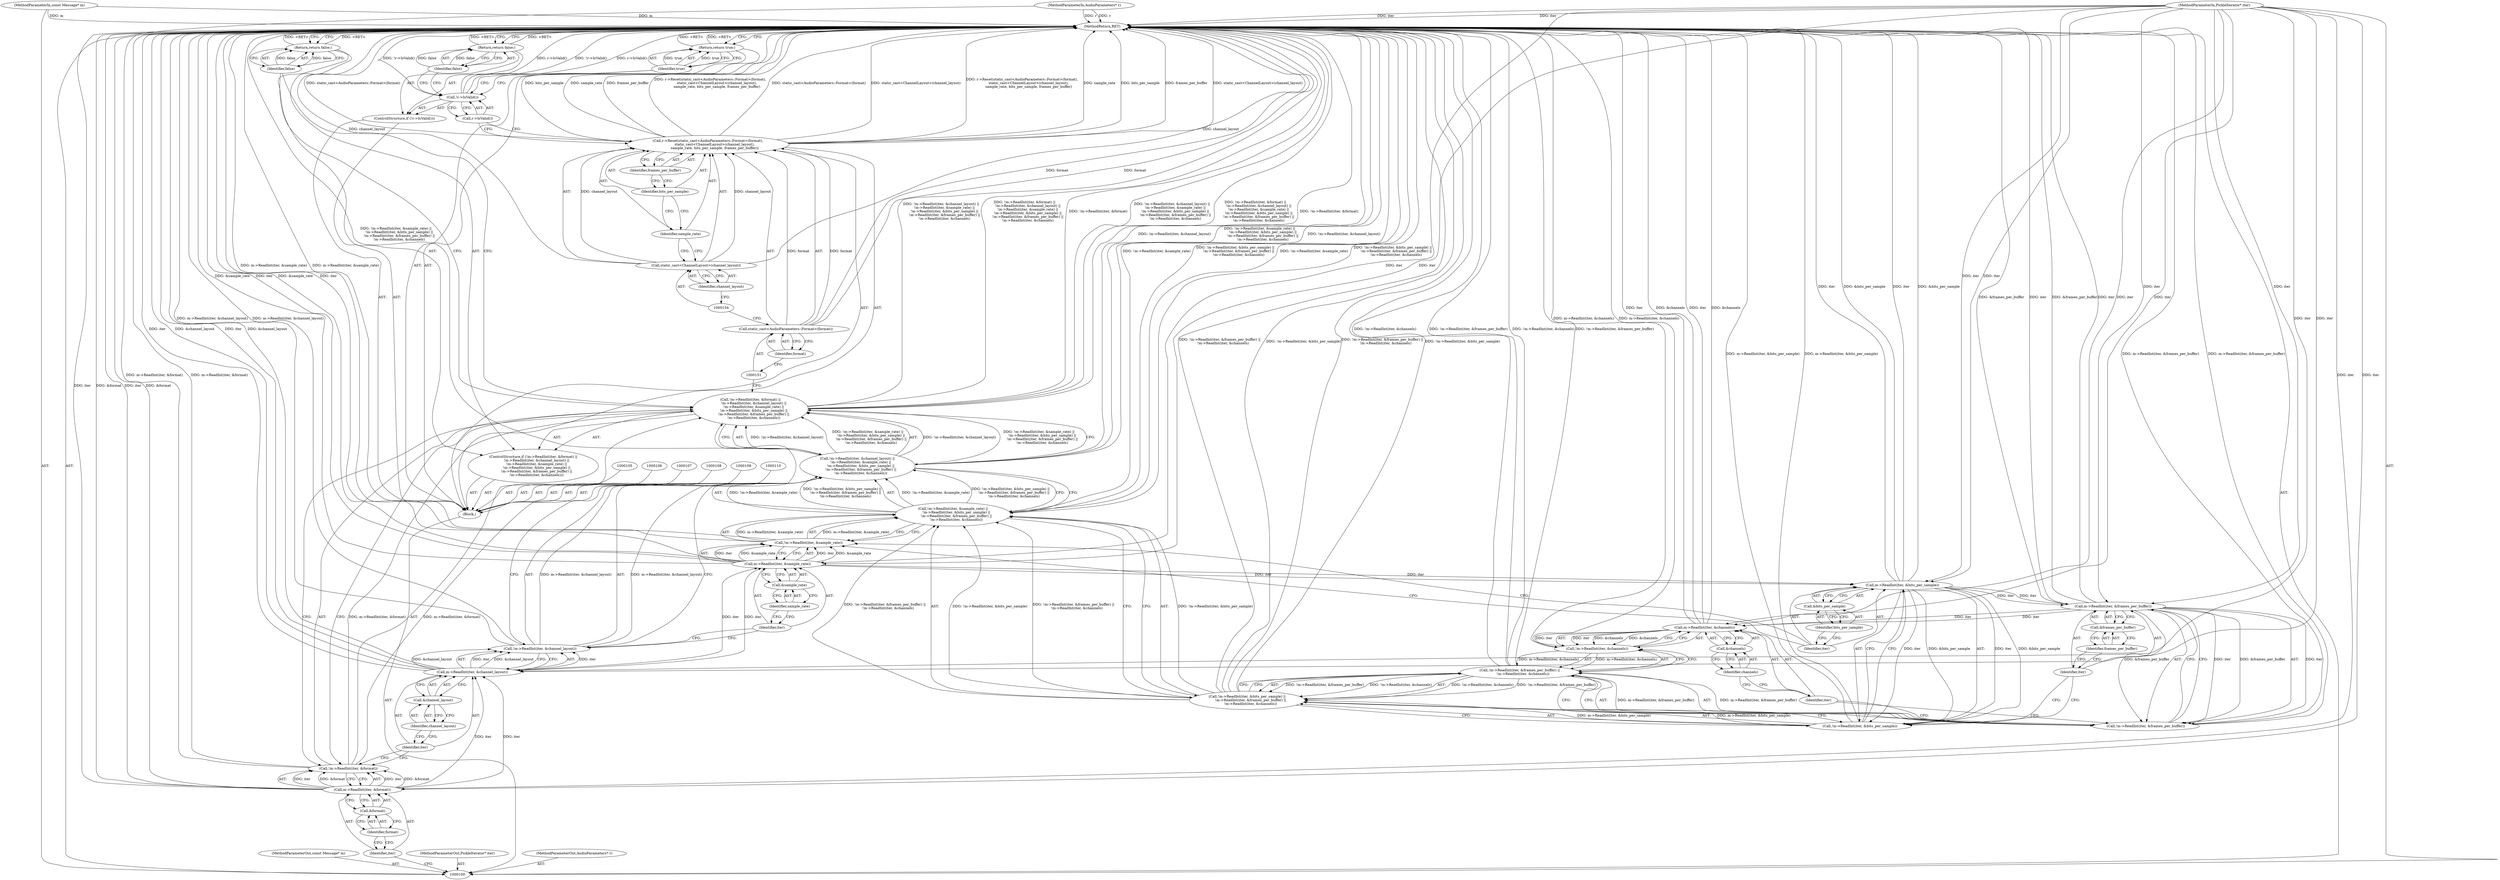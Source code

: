 digraph "0_Chrome_503bea2643350c6378de5f7a268b85cf2480e1ac_1" {
"1000166" [label="(MethodReturn,RET)"];
"1000101" [label="(MethodParameterIn,const Message* m)"];
"1000208" [label="(MethodParameterOut,const Message* m)"];
"1000133" [label="(Identifier,iter)"];
"1000134" [label="(Call,&bits_per_sample)"];
"1000135" [label="(Identifier,bits_per_sample)"];
"1000130" [label="(Call,!m->ReadInt(iter, &bits_per_sample) ||\n      !m->ReadInt(iter, &frames_per_buffer) ||\n      !m->ReadInt(iter, &channels))"];
"1000131" [label="(Call,!m->ReadInt(iter, &bits_per_sample))"];
"1000132" [label="(Call,m->ReadInt(iter, &bits_per_sample))"];
"1000139" [label="(Identifier,iter)"];
"1000140" [label="(Call,&frames_per_buffer)"];
"1000141" [label="(Identifier,frames_per_buffer)"];
"1000136" [label="(Call,!m->ReadInt(iter, &frames_per_buffer) ||\n      !m->ReadInt(iter, &channels))"];
"1000137" [label="(Call,!m->ReadInt(iter, &frames_per_buffer))"];
"1000138" [label="(Call,m->ReadInt(iter, &frames_per_buffer))"];
"1000144" [label="(Identifier,iter)"];
"1000145" [label="(Call,&channels)"];
"1000146" [label="(Identifier,channels)"];
"1000142" [label="(Call,!m->ReadInt(iter, &channels))"];
"1000143" [label="(Call,m->ReadInt(iter, &channels))"];
"1000148" [label="(Identifier,false)"];
"1000147" [label="(Return,return false;)"];
"1000150" [label="(Call,static_cast<AudioParameters::Format>(format))"];
"1000149" [label="(Call,r->Reset(static_cast<AudioParameters::Format>(format),\n            static_cast<ChannelLayout>(channel_layout),\n            sample_rate, bits_per_sample, frames_per_buffer))"];
"1000152" [label="(Identifier,format)"];
"1000153" [label="(Call,static_cast<ChannelLayout>(channel_layout))"];
"1000155" [label="(Identifier,channel_layout)"];
"1000156" [label="(Identifier,sample_rate)"];
"1000157" [label="(Identifier,bits_per_sample)"];
"1000158" [label="(Identifier,frames_per_buffer)"];
"1000159" [label="(ControlStructure,if (!r->IsValid()))"];
"1000160" [label="(Call,!r->IsValid())"];
"1000161" [label="(Call,r->IsValid())"];
"1000163" [label="(Identifier,false)"];
"1000162" [label="(Return,return false;)"];
"1000165" [label="(Identifier,true)"];
"1000164" [label="(Return,return true;)"];
"1000102" [label="(MethodParameterIn,PickleIterator* iter)"];
"1000209" [label="(MethodParameterOut,PickleIterator* iter)"];
"1000103" [label="(MethodParameterIn,AudioParameters* r)"];
"1000210" [label="(MethodParameterOut,AudioParameters* r)"];
"1000104" [label="(Block,)"];
"1000115" [label="(Identifier,iter)"];
"1000111" [label="(ControlStructure,if (!m->ReadInt(iter, &format) ||\n      !m->ReadInt(iter, &channel_layout) ||\n      !m->ReadInt(iter, &sample_rate) ||\n      !m->ReadInt(iter, &bits_per_sample) ||\n      !m->ReadInt(iter, &frames_per_buffer) ||\n      !m->ReadInt(iter, &channels)))"];
"1000116" [label="(Call,&format)"];
"1000117" [label="(Identifier,format)"];
"1000112" [label="(Call,!m->ReadInt(iter, &format) ||\n      !m->ReadInt(iter, &channel_layout) ||\n      !m->ReadInt(iter, &sample_rate) ||\n      !m->ReadInt(iter, &bits_per_sample) ||\n      !m->ReadInt(iter, &frames_per_buffer) ||\n      !m->ReadInt(iter, &channels))"];
"1000113" [label="(Call,!m->ReadInt(iter, &format))"];
"1000114" [label="(Call,m->ReadInt(iter, &format))"];
"1000121" [label="(Identifier,iter)"];
"1000122" [label="(Call,&channel_layout)"];
"1000123" [label="(Identifier,channel_layout)"];
"1000118" [label="(Call,!m->ReadInt(iter, &channel_layout) ||\n      !m->ReadInt(iter, &sample_rate) ||\n      !m->ReadInt(iter, &bits_per_sample) ||\n      !m->ReadInt(iter, &frames_per_buffer) ||\n      !m->ReadInt(iter, &channels))"];
"1000119" [label="(Call,!m->ReadInt(iter, &channel_layout))"];
"1000120" [label="(Call,m->ReadInt(iter, &channel_layout))"];
"1000127" [label="(Identifier,iter)"];
"1000128" [label="(Call,&sample_rate)"];
"1000129" [label="(Identifier,sample_rate)"];
"1000124" [label="(Call,!m->ReadInt(iter, &sample_rate) ||\n      !m->ReadInt(iter, &bits_per_sample) ||\n      !m->ReadInt(iter, &frames_per_buffer) ||\n      !m->ReadInt(iter, &channels))"];
"1000125" [label="(Call,!m->ReadInt(iter, &sample_rate))"];
"1000126" [label="(Call,m->ReadInt(iter, &sample_rate))"];
"1000166" -> "1000100"  [label="AST: "];
"1000166" -> "1000147"  [label="CFG: "];
"1000166" -> "1000162"  [label="CFG: "];
"1000166" -> "1000164"  [label="CFG: "];
"1000147" -> "1000166"  [label="DDG: <RET>"];
"1000162" -> "1000166"  [label="DDG: <RET>"];
"1000136" -> "1000166"  [label="DDG: !m->ReadInt(iter, &channels)"];
"1000136" -> "1000166"  [label="DDG: !m->ReadInt(iter, &frames_per_buffer)"];
"1000124" -> "1000166"  [label="DDG: !m->ReadInt(iter, &sample_rate)"];
"1000124" -> "1000166"  [label="DDG: !m->ReadInt(iter, &bits_per_sample) ||\n      !m->ReadInt(iter, &frames_per_buffer) ||\n      !m->ReadInt(iter, &channels)"];
"1000149" -> "1000166"  [label="DDG: bits_per_sample"];
"1000149" -> "1000166"  [label="DDG: r->Reset(static_cast<AudioParameters::Format>(format),\n            static_cast<ChannelLayout>(channel_layout),\n            sample_rate, bits_per_sample, frames_per_buffer)"];
"1000149" -> "1000166"  [label="DDG: static_cast<AudioParameters::Format>(format)"];
"1000149" -> "1000166"  [label="DDG: frames_per_buffer"];
"1000149" -> "1000166"  [label="DDG: static_cast<ChannelLayout>(channel_layout)"];
"1000149" -> "1000166"  [label="DDG: sample_rate"];
"1000112" -> "1000166"  [label="DDG: !m->ReadInt(iter, &channel_layout) ||\n      !m->ReadInt(iter, &sample_rate) ||\n      !m->ReadInt(iter, &bits_per_sample) ||\n      !m->ReadInt(iter, &frames_per_buffer) ||\n      !m->ReadInt(iter, &channels)"];
"1000112" -> "1000166"  [label="DDG: !m->ReadInt(iter, &format) ||\n      !m->ReadInt(iter, &channel_layout) ||\n      !m->ReadInt(iter, &sample_rate) ||\n      !m->ReadInt(iter, &bits_per_sample) ||\n      !m->ReadInt(iter, &frames_per_buffer) ||\n      !m->ReadInt(iter, &channels)"];
"1000112" -> "1000166"  [label="DDG: !m->ReadInt(iter, &format)"];
"1000118" -> "1000166"  [label="DDG: !m->ReadInt(iter, &channel_layout)"];
"1000118" -> "1000166"  [label="DDG: !m->ReadInt(iter, &sample_rate) ||\n      !m->ReadInt(iter, &bits_per_sample) ||\n      !m->ReadInt(iter, &frames_per_buffer) ||\n      !m->ReadInt(iter, &channels)"];
"1000125" -> "1000166"  [label="DDG: m->ReadInt(iter, &sample_rate)"];
"1000113" -> "1000166"  [label="DDG: m->ReadInt(iter, &format)"];
"1000160" -> "1000166"  [label="DDG: !r->IsValid()"];
"1000160" -> "1000166"  [label="DDG: r->IsValid()"];
"1000131" -> "1000166"  [label="DDG: m->ReadInt(iter, &bits_per_sample)"];
"1000138" -> "1000166"  [label="DDG: iter"];
"1000138" -> "1000166"  [label="DDG: &frames_per_buffer"];
"1000150" -> "1000166"  [label="DDG: format"];
"1000153" -> "1000166"  [label="DDG: channel_layout"];
"1000143" -> "1000166"  [label="DDG: iter"];
"1000143" -> "1000166"  [label="DDG: &channels"];
"1000132" -> "1000166"  [label="DDG: &bits_per_sample"];
"1000132" -> "1000166"  [label="DDG: iter"];
"1000103" -> "1000166"  [label="DDG: r"];
"1000114" -> "1000166"  [label="DDG: iter"];
"1000114" -> "1000166"  [label="DDG: &format"];
"1000120" -> "1000166"  [label="DDG: iter"];
"1000120" -> "1000166"  [label="DDG: &channel_layout"];
"1000126" -> "1000166"  [label="DDG: iter"];
"1000126" -> "1000166"  [label="DDG: &sample_rate"];
"1000102" -> "1000166"  [label="DDG: iter"];
"1000101" -> "1000166"  [label="DDG: m"];
"1000119" -> "1000166"  [label="DDG: m->ReadInt(iter, &channel_layout)"];
"1000142" -> "1000166"  [label="DDG: m->ReadInt(iter, &channels)"];
"1000130" -> "1000166"  [label="DDG: !m->ReadInt(iter, &frames_per_buffer) ||\n      !m->ReadInt(iter, &channels)"];
"1000130" -> "1000166"  [label="DDG: !m->ReadInt(iter, &bits_per_sample)"];
"1000137" -> "1000166"  [label="DDG: m->ReadInt(iter, &frames_per_buffer)"];
"1000164" -> "1000166"  [label="DDG: <RET>"];
"1000101" -> "1000100"  [label="AST: "];
"1000101" -> "1000166"  [label="DDG: m"];
"1000208" -> "1000100"  [label="AST: "];
"1000133" -> "1000132"  [label="AST: "];
"1000133" -> "1000125"  [label="CFG: "];
"1000135" -> "1000133"  [label="CFG: "];
"1000134" -> "1000132"  [label="AST: "];
"1000134" -> "1000135"  [label="CFG: "];
"1000135" -> "1000134"  [label="AST: "];
"1000132" -> "1000134"  [label="CFG: "];
"1000135" -> "1000134"  [label="AST: "];
"1000135" -> "1000133"  [label="CFG: "];
"1000134" -> "1000135"  [label="CFG: "];
"1000130" -> "1000124"  [label="AST: "];
"1000130" -> "1000131"  [label="CFG: "];
"1000130" -> "1000136"  [label="CFG: "];
"1000131" -> "1000130"  [label="AST: "];
"1000136" -> "1000130"  [label="AST: "];
"1000124" -> "1000130"  [label="CFG: "];
"1000130" -> "1000166"  [label="DDG: !m->ReadInt(iter, &frames_per_buffer) ||\n      !m->ReadInt(iter, &channels)"];
"1000130" -> "1000166"  [label="DDG: !m->ReadInt(iter, &bits_per_sample)"];
"1000130" -> "1000124"  [label="DDG: !m->ReadInt(iter, &bits_per_sample)"];
"1000130" -> "1000124"  [label="DDG: !m->ReadInt(iter, &frames_per_buffer) ||\n      !m->ReadInt(iter, &channels)"];
"1000131" -> "1000130"  [label="DDG: m->ReadInt(iter, &bits_per_sample)"];
"1000136" -> "1000130"  [label="DDG: !m->ReadInt(iter, &frames_per_buffer)"];
"1000136" -> "1000130"  [label="DDG: !m->ReadInt(iter, &channels)"];
"1000131" -> "1000130"  [label="AST: "];
"1000131" -> "1000132"  [label="CFG: "];
"1000132" -> "1000131"  [label="AST: "];
"1000139" -> "1000131"  [label="CFG: "];
"1000130" -> "1000131"  [label="CFG: "];
"1000131" -> "1000166"  [label="DDG: m->ReadInt(iter, &bits_per_sample)"];
"1000131" -> "1000130"  [label="DDG: m->ReadInt(iter, &bits_per_sample)"];
"1000132" -> "1000131"  [label="DDG: iter"];
"1000132" -> "1000131"  [label="DDG: &bits_per_sample"];
"1000132" -> "1000131"  [label="AST: "];
"1000132" -> "1000134"  [label="CFG: "];
"1000133" -> "1000132"  [label="AST: "];
"1000134" -> "1000132"  [label="AST: "];
"1000131" -> "1000132"  [label="CFG: "];
"1000132" -> "1000166"  [label="DDG: &bits_per_sample"];
"1000132" -> "1000166"  [label="DDG: iter"];
"1000132" -> "1000131"  [label="DDG: iter"];
"1000132" -> "1000131"  [label="DDG: &bits_per_sample"];
"1000126" -> "1000132"  [label="DDG: iter"];
"1000102" -> "1000132"  [label="DDG: iter"];
"1000132" -> "1000138"  [label="DDG: iter"];
"1000139" -> "1000138"  [label="AST: "];
"1000139" -> "1000131"  [label="CFG: "];
"1000141" -> "1000139"  [label="CFG: "];
"1000140" -> "1000138"  [label="AST: "];
"1000140" -> "1000141"  [label="CFG: "];
"1000141" -> "1000140"  [label="AST: "];
"1000138" -> "1000140"  [label="CFG: "];
"1000141" -> "1000140"  [label="AST: "];
"1000141" -> "1000139"  [label="CFG: "];
"1000140" -> "1000141"  [label="CFG: "];
"1000136" -> "1000130"  [label="AST: "];
"1000136" -> "1000137"  [label="CFG: "];
"1000136" -> "1000142"  [label="CFG: "];
"1000137" -> "1000136"  [label="AST: "];
"1000142" -> "1000136"  [label="AST: "];
"1000130" -> "1000136"  [label="CFG: "];
"1000136" -> "1000166"  [label="DDG: !m->ReadInt(iter, &channels)"];
"1000136" -> "1000166"  [label="DDG: !m->ReadInt(iter, &frames_per_buffer)"];
"1000136" -> "1000130"  [label="DDG: !m->ReadInt(iter, &frames_per_buffer)"];
"1000136" -> "1000130"  [label="DDG: !m->ReadInt(iter, &channels)"];
"1000137" -> "1000136"  [label="DDG: m->ReadInt(iter, &frames_per_buffer)"];
"1000142" -> "1000136"  [label="DDG: m->ReadInt(iter, &channels)"];
"1000137" -> "1000136"  [label="AST: "];
"1000137" -> "1000138"  [label="CFG: "];
"1000138" -> "1000137"  [label="AST: "];
"1000144" -> "1000137"  [label="CFG: "];
"1000136" -> "1000137"  [label="CFG: "];
"1000137" -> "1000166"  [label="DDG: m->ReadInt(iter, &frames_per_buffer)"];
"1000137" -> "1000136"  [label="DDG: m->ReadInt(iter, &frames_per_buffer)"];
"1000138" -> "1000137"  [label="DDG: iter"];
"1000138" -> "1000137"  [label="DDG: &frames_per_buffer"];
"1000138" -> "1000137"  [label="AST: "];
"1000138" -> "1000140"  [label="CFG: "];
"1000139" -> "1000138"  [label="AST: "];
"1000140" -> "1000138"  [label="AST: "];
"1000137" -> "1000138"  [label="CFG: "];
"1000138" -> "1000166"  [label="DDG: iter"];
"1000138" -> "1000166"  [label="DDG: &frames_per_buffer"];
"1000138" -> "1000137"  [label="DDG: iter"];
"1000138" -> "1000137"  [label="DDG: &frames_per_buffer"];
"1000132" -> "1000138"  [label="DDG: iter"];
"1000102" -> "1000138"  [label="DDG: iter"];
"1000138" -> "1000143"  [label="DDG: iter"];
"1000144" -> "1000143"  [label="AST: "];
"1000144" -> "1000137"  [label="CFG: "];
"1000146" -> "1000144"  [label="CFG: "];
"1000145" -> "1000143"  [label="AST: "];
"1000145" -> "1000146"  [label="CFG: "];
"1000146" -> "1000145"  [label="AST: "];
"1000143" -> "1000145"  [label="CFG: "];
"1000146" -> "1000145"  [label="AST: "];
"1000146" -> "1000144"  [label="CFG: "];
"1000145" -> "1000146"  [label="CFG: "];
"1000142" -> "1000136"  [label="AST: "];
"1000142" -> "1000143"  [label="CFG: "];
"1000143" -> "1000142"  [label="AST: "];
"1000136" -> "1000142"  [label="CFG: "];
"1000142" -> "1000166"  [label="DDG: m->ReadInt(iter, &channels)"];
"1000142" -> "1000136"  [label="DDG: m->ReadInt(iter, &channels)"];
"1000143" -> "1000142"  [label="DDG: iter"];
"1000143" -> "1000142"  [label="DDG: &channels"];
"1000143" -> "1000142"  [label="AST: "];
"1000143" -> "1000145"  [label="CFG: "];
"1000144" -> "1000143"  [label="AST: "];
"1000145" -> "1000143"  [label="AST: "];
"1000142" -> "1000143"  [label="CFG: "];
"1000143" -> "1000166"  [label="DDG: iter"];
"1000143" -> "1000166"  [label="DDG: &channels"];
"1000143" -> "1000142"  [label="DDG: iter"];
"1000143" -> "1000142"  [label="DDG: &channels"];
"1000138" -> "1000143"  [label="DDG: iter"];
"1000102" -> "1000143"  [label="DDG: iter"];
"1000148" -> "1000147"  [label="AST: "];
"1000148" -> "1000112"  [label="CFG: "];
"1000147" -> "1000148"  [label="CFG: "];
"1000148" -> "1000147"  [label="DDG: false"];
"1000147" -> "1000111"  [label="AST: "];
"1000147" -> "1000148"  [label="CFG: "];
"1000148" -> "1000147"  [label="AST: "];
"1000166" -> "1000147"  [label="CFG: "];
"1000147" -> "1000166"  [label="DDG: <RET>"];
"1000148" -> "1000147"  [label="DDG: false"];
"1000150" -> "1000149"  [label="AST: "];
"1000150" -> "1000152"  [label="CFG: "];
"1000151" -> "1000150"  [label="AST: "];
"1000152" -> "1000150"  [label="AST: "];
"1000154" -> "1000150"  [label="CFG: "];
"1000150" -> "1000166"  [label="DDG: format"];
"1000150" -> "1000149"  [label="DDG: format"];
"1000149" -> "1000104"  [label="AST: "];
"1000149" -> "1000158"  [label="CFG: "];
"1000150" -> "1000149"  [label="AST: "];
"1000153" -> "1000149"  [label="AST: "];
"1000156" -> "1000149"  [label="AST: "];
"1000157" -> "1000149"  [label="AST: "];
"1000158" -> "1000149"  [label="AST: "];
"1000161" -> "1000149"  [label="CFG: "];
"1000149" -> "1000166"  [label="DDG: bits_per_sample"];
"1000149" -> "1000166"  [label="DDG: r->Reset(static_cast<AudioParameters::Format>(format),\n            static_cast<ChannelLayout>(channel_layout),\n            sample_rate, bits_per_sample, frames_per_buffer)"];
"1000149" -> "1000166"  [label="DDG: static_cast<AudioParameters::Format>(format)"];
"1000149" -> "1000166"  [label="DDG: frames_per_buffer"];
"1000149" -> "1000166"  [label="DDG: static_cast<ChannelLayout>(channel_layout)"];
"1000149" -> "1000166"  [label="DDG: sample_rate"];
"1000150" -> "1000149"  [label="DDG: format"];
"1000153" -> "1000149"  [label="DDG: channel_layout"];
"1000152" -> "1000150"  [label="AST: "];
"1000152" -> "1000151"  [label="CFG: "];
"1000150" -> "1000152"  [label="CFG: "];
"1000153" -> "1000149"  [label="AST: "];
"1000153" -> "1000155"  [label="CFG: "];
"1000154" -> "1000153"  [label="AST: "];
"1000155" -> "1000153"  [label="AST: "];
"1000156" -> "1000153"  [label="CFG: "];
"1000153" -> "1000166"  [label="DDG: channel_layout"];
"1000153" -> "1000149"  [label="DDG: channel_layout"];
"1000155" -> "1000153"  [label="AST: "];
"1000155" -> "1000154"  [label="CFG: "];
"1000153" -> "1000155"  [label="CFG: "];
"1000156" -> "1000149"  [label="AST: "];
"1000156" -> "1000153"  [label="CFG: "];
"1000157" -> "1000156"  [label="CFG: "];
"1000157" -> "1000149"  [label="AST: "];
"1000157" -> "1000156"  [label="CFG: "];
"1000158" -> "1000157"  [label="CFG: "];
"1000158" -> "1000149"  [label="AST: "];
"1000158" -> "1000157"  [label="CFG: "];
"1000149" -> "1000158"  [label="CFG: "];
"1000159" -> "1000104"  [label="AST: "];
"1000160" -> "1000159"  [label="AST: "];
"1000162" -> "1000159"  [label="AST: "];
"1000160" -> "1000159"  [label="AST: "];
"1000160" -> "1000161"  [label="CFG: "];
"1000161" -> "1000160"  [label="AST: "];
"1000163" -> "1000160"  [label="CFG: "];
"1000165" -> "1000160"  [label="CFG: "];
"1000160" -> "1000166"  [label="DDG: !r->IsValid()"];
"1000160" -> "1000166"  [label="DDG: r->IsValid()"];
"1000161" -> "1000160"  [label="AST: "];
"1000161" -> "1000149"  [label="CFG: "];
"1000160" -> "1000161"  [label="CFG: "];
"1000163" -> "1000162"  [label="AST: "];
"1000163" -> "1000160"  [label="CFG: "];
"1000162" -> "1000163"  [label="CFG: "];
"1000163" -> "1000162"  [label="DDG: false"];
"1000162" -> "1000159"  [label="AST: "];
"1000162" -> "1000163"  [label="CFG: "];
"1000163" -> "1000162"  [label="AST: "];
"1000166" -> "1000162"  [label="CFG: "];
"1000162" -> "1000166"  [label="DDG: <RET>"];
"1000163" -> "1000162"  [label="DDG: false"];
"1000165" -> "1000164"  [label="AST: "];
"1000165" -> "1000160"  [label="CFG: "];
"1000164" -> "1000165"  [label="CFG: "];
"1000165" -> "1000164"  [label="DDG: true"];
"1000164" -> "1000104"  [label="AST: "];
"1000164" -> "1000165"  [label="CFG: "];
"1000165" -> "1000164"  [label="AST: "];
"1000166" -> "1000164"  [label="CFG: "];
"1000164" -> "1000166"  [label="DDG: <RET>"];
"1000165" -> "1000164"  [label="DDG: true"];
"1000102" -> "1000100"  [label="AST: "];
"1000102" -> "1000166"  [label="DDG: iter"];
"1000102" -> "1000114"  [label="DDG: iter"];
"1000102" -> "1000120"  [label="DDG: iter"];
"1000102" -> "1000126"  [label="DDG: iter"];
"1000102" -> "1000132"  [label="DDG: iter"];
"1000102" -> "1000138"  [label="DDG: iter"];
"1000102" -> "1000143"  [label="DDG: iter"];
"1000209" -> "1000100"  [label="AST: "];
"1000103" -> "1000100"  [label="AST: "];
"1000103" -> "1000166"  [label="DDG: r"];
"1000210" -> "1000100"  [label="AST: "];
"1000104" -> "1000100"  [label="AST: "];
"1000105" -> "1000104"  [label="AST: "];
"1000106" -> "1000104"  [label="AST: "];
"1000107" -> "1000104"  [label="AST: "];
"1000108" -> "1000104"  [label="AST: "];
"1000109" -> "1000104"  [label="AST: "];
"1000110" -> "1000104"  [label="AST: "];
"1000111" -> "1000104"  [label="AST: "];
"1000149" -> "1000104"  [label="AST: "];
"1000159" -> "1000104"  [label="AST: "];
"1000164" -> "1000104"  [label="AST: "];
"1000115" -> "1000114"  [label="AST: "];
"1000115" -> "1000100"  [label="CFG: "];
"1000117" -> "1000115"  [label="CFG: "];
"1000111" -> "1000104"  [label="AST: "];
"1000112" -> "1000111"  [label="AST: "];
"1000147" -> "1000111"  [label="AST: "];
"1000116" -> "1000114"  [label="AST: "];
"1000116" -> "1000117"  [label="CFG: "];
"1000117" -> "1000116"  [label="AST: "];
"1000114" -> "1000116"  [label="CFG: "];
"1000117" -> "1000116"  [label="AST: "];
"1000117" -> "1000115"  [label="CFG: "];
"1000116" -> "1000117"  [label="CFG: "];
"1000112" -> "1000111"  [label="AST: "];
"1000112" -> "1000113"  [label="CFG: "];
"1000112" -> "1000118"  [label="CFG: "];
"1000113" -> "1000112"  [label="AST: "];
"1000118" -> "1000112"  [label="AST: "];
"1000148" -> "1000112"  [label="CFG: "];
"1000151" -> "1000112"  [label="CFG: "];
"1000112" -> "1000166"  [label="DDG: !m->ReadInt(iter, &channel_layout) ||\n      !m->ReadInt(iter, &sample_rate) ||\n      !m->ReadInt(iter, &bits_per_sample) ||\n      !m->ReadInt(iter, &frames_per_buffer) ||\n      !m->ReadInt(iter, &channels)"];
"1000112" -> "1000166"  [label="DDG: !m->ReadInt(iter, &format) ||\n      !m->ReadInt(iter, &channel_layout) ||\n      !m->ReadInt(iter, &sample_rate) ||\n      !m->ReadInt(iter, &bits_per_sample) ||\n      !m->ReadInt(iter, &frames_per_buffer) ||\n      !m->ReadInt(iter, &channels)"];
"1000112" -> "1000166"  [label="DDG: !m->ReadInt(iter, &format)"];
"1000113" -> "1000112"  [label="DDG: m->ReadInt(iter, &format)"];
"1000118" -> "1000112"  [label="DDG: !m->ReadInt(iter, &channel_layout)"];
"1000118" -> "1000112"  [label="DDG: !m->ReadInt(iter, &sample_rate) ||\n      !m->ReadInt(iter, &bits_per_sample) ||\n      !m->ReadInt(iter, &frames_per_buffer) ||\n      !m->ReadInt(iter, &channels)"];
"1000113" -> "1000112"  [label="AST: "];
"1000113" -> "1000114"  [label="CFG: "];
"1000114" -> "1000113"  [label="AST: "];
"1000121" -> "1000113"  [label="CFG: "];
"1000112" -> "1000113"  [label="CFG: "];
"1000113" -> "1000166"  [label="DDG: m->ReadInt(iter, &format)"];
"1000113" -> "1000112"  [label="DDG: m->ReadInt(iter, &format)"];
"1000114" -> "1000113"  [label="DDG: iter"];
"1000114" -> "1000113"  [label="DDG: &format"];
"1000114" -> "1000113"  [label="AST: "];
"1000114" -> "1000116"  [label="CFG: "];
"1000115" -> "1000114"  [label="AST: "];
"1000116" -> "1000114"  [label="AST: "];
"1000113" -> "1000114"  [label="CFG: "];
"1000114" -> "1000166"  [label="DDG: iter"];
"1000114" -> "1000166"  [label="DDG: &format"];
"1000114" -> "1000113"  [label="DDG: iter"];
"1000114" -> "1000113"  [label="DDG: &format"];
"1000102" -> "1000114"  [label="DDG: iter"];
"1000114" -> "1000120"  [label="DDG: iter"];
"1000121" -> "1000120"  [label="AST: "];
"1000121" -> "1000113"  [label="CFG: "];
"1000123" -> "1000121"  [label="CFG: "];
"1000122" -> "1000120"  [label="AST: "];
"1000122" -> "1000123"  [label="CFG: "];
"1000123" -> "1000122"  [label="AST: "];
"1000120" -> "1000122"  [label="CFG: "];
"1000123" -> "1000122"  [label="AST: "];
"1000123" -> "1000121"  [label="CFG: "];
"1000122" -> "1000123"  [label="CFG: "];
"1000118" -> "1000112"  [label="AST: "];
"1000118" -> "1000119"  [label="CFG: "];
"1000118" -> "1000124"  [label="CFG: "];
"1000119" -> "1000118"  [label="AST: "];
"1000124" -> "1000118"  [label="AST: "];
"1000112" -> "1000118"  [label="CFG: "];
"1000118" -> "1000166"  [label="DDG: !m->ReadInt(iter, &channel_layout)"];
"1000118" -> "1000166"  [label="DDG: !m->ReadInt(iter, &sample_rate) ||\n      !m->ReadInt(iter, &bits_per_sample) ||\n      !m->ReadInt(iter, &frames_per_buffer) ||\n      !m->ReadInt(iter, &channels)"];
"1000118" -> "1000112"  [label="DDG: !m->ReadInt(iter, &channel_layout)"];
"1000118" -> "1000112"  [label="DDG: !m->ReadInt(iter, &sample_rate) ||\n      !m->ReadInt(iter, &bits_per_sample) ||\n      !m->ReadInt(iter, &frames_per_buffer) ||\n      !m->ReadInt(iter, &channels)"];
"1000119" -> "1000118"  [label="DDG: m->ReadInt(iter, &channel_layout)"];
"1000124" -> "1000118"  [label="DDG: !m->ReadInt(iter, &sample_rate)"];
"1000124" -> "1000118"  [label="DDG: !m->ReadInt(iter, &bits_per_sample) ||\n      !m->ReadInt(iter, &frames_per_buffer) ||\n      !m->ReadInt(iter, &channels)"];
"1000119" -> "1000118"  [label="AST: "];
"1000119" -> "1000120"  [label="CFG: "];
"1000120" -> "1000119"  [label="AST: "];
"1000127" -> "1000119"  [label="CFG: "];
"1000118" -> "1000119"  [label="CFG: "];
"1000119" -> "1000166"  [label="DDG: m->ReadInt(iter, &channel_layout)"];
"1000119" -> "1000118"  [label="DDG: m->ReadInt(iter, &channel_layout)"];
"1000120" -> "1000119"  [label="DDG: iter"];
"1000120" -> "1000119"  [label="DDG: &channel_layout"];
"1000120" -> "1000119"  [label="AST: "];
"1000120" -> "1000122"  [label="CFG: "];
"1000121" -> "1000120"  [label="AST: "];
"1000122" -> "1000120"  [label="AST: "];
"1000119" -> "1000120"  [label="CFG: "];
"1000120" -> "1000166"  [label="DDG: iter"];
"1000120" -> "1000166"  [label="DDG: &channel_layout"];
"1000120" -> "1000119"  [label="DDG: iter"];
"1000120" -> "1000119"  [label="DDG: &channel_layout"];
"1000114" -> "1000120"  [label="DDG: iter"];
"1000102" -> "1000120"  [label="DDG: iter"];
"1000120" -> "1000126"  [label="DDG: iter"];
"1000127" -> "1000126"  [label="AST: "];
"1000127" -> "1000119"  [label="CFG: "];
"1000129" -> "1000127"  [label="CFG: "];
"1000128" -> "1000126"  [label="AST: "];
"1000128" -> "1000129"  [label="CFG: "];
"1000129" -> "1000128"  [label="AST: "];
"1000126" -> "1000128"  [label="CFG: "];
"1000129" -> "1000128"  [label="AST: "];
"1000129" -> "1000127"  [label="CFG: "];
"1000128" -> "1000129"  [label="CFG: "];
"1000124" -> "1000118"  [label="AST: "];
"1000124" -> "1000125"  [label="CFG: "];
"1000124" -> "1000130"  [label="CFG: "];
"1000125" -> "1000124"  [label="AST: "];
"1000130" -> "1000124"  [label="AST: "];
"1000118" -> "1000124"  [label="CFG: "];
"1000124" -> "1000166"  [label="DDG: !m->ReadInt(iter, &sample_rate)"];
"1000124" -> "1000166"  [label="DDG: !m->ReadInt(iter, &bits_per_sample) ||\n      !m->ReadInt(iter, &frames_per_buffer) ||\n      !m->ReadInt(iter, &channels)"];
"1000124" -> "1000118"  [label="DDG: !m->ReadInt(iter, &sample_rate)"];
"1000124" -> "1000118"  [label="DDG: !m->ReadInt(iter, &bits_per_sample) ||\n      !m->ReadInt(iter, &frames_per_buffer) ||\n      !m->ReadInt(iter, &channels)"];
"1000125" -> "1000124"  [label="DDG: m->ReadInt(iter, &sample_rate)"];
"1000130" -> "1000124"  [label="DDG: !m->ReadInt(iter, &bits_per_sample)"];
"1000130" -> "1000124"  [label="DDG: !m->ReadInt(iter, &frames_per_buffer) ||\n      !m->ReadInt(iter, &channels)"];
"1000125" -> "1000124"  [label="AST: "];
"1000125" -> "1000126"  [label="CFG: "];
"1000126" -> "1000125"  [label="AST: "];
"1000133" -> "1000125"  [label="CFG: "];
"1000124" -> "1000125"  [label="CFG: "];
"1000125" -> "1000166"  [label="DDG: m->ReadInt(iter, &sample_rate)"];
"1000125" -> "1000124"  [label="DDG: m->ReadInt(iter, &sample_rate)"];
"1000126" -> "1000125"  [label="DDG: iter"];
"1000126" -> "1000125"  [label="DDG: &sample_rate"];
"1000126" -> "1000125"  [label="AST: "];
"1000126" -> "1000128"  [label="CFG: "];
"1000127" -> "1000126"  [label="AST: "];
"1000128" -> "1000126"  [label="AST: "];
"1000125" -> "1000126"  [label="CFG: "];
"1000126" -> "1000166"  [label="DDG: iter"];
"1000126" -> "1000166"  [label="DDG: &sample_rate"];
"1000126" -> "1000125"  [label="DDG: iter"];
"1000126" -> "1000125"  [label="DDG: &sample_rate"];
"1000120" -> "1000126"  [label="DDG: iter"];
"1000102" -> "1000126"  [label="DDG: iter"];
"1000126" -> "1000132"  [label="DDG: iter"];
}
